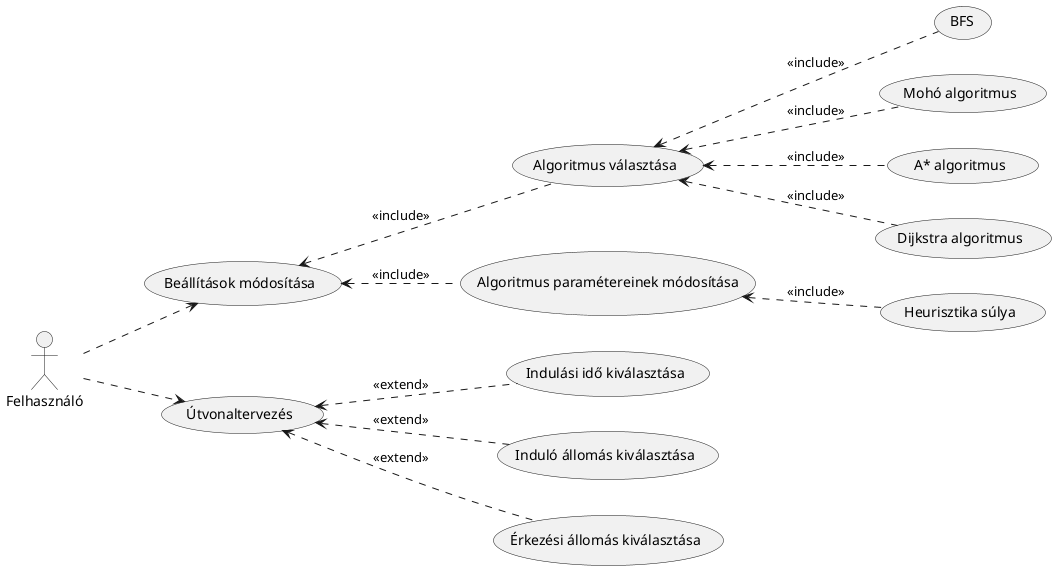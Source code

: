 ' java -jar C:\ProgramData\chocolatey\lib\plantuml\tools\plantuml.jar -picoweb

@startuml usecase
left to right direction
:Felhasználó:

:Felhasználó: ..> (Beállítások módosítása)

(Beállítások módosítása) <.. (Algoritmus választása) : <<include>>
(Algoritmus választása) <.. (BFS) : <<include>>
(Algoritmus választása) <.. (Mohó algoritmus) : <<include>>
(Algoritmus választása) <.. (A* algoritmus) : <<include>>
(Algoritmus választása) <.. (Dijkstra algoritmus) : <<include>>

(Beállítások módosítása) <.. (Algoritmus paramétereinek módosítása) : <<include>>
(Algoritmus paramétereinek módosítása) <.. (Heurisztika súlya) : <<include>>

:Felhasználó: ..> (Útvonaltervezés)
(Útvonaltervezés) <.. (Indulási idő kiválasztása) : <<extend>>
(Útvonaltervezés) <.. (Induló állomás kiválasztása) : <<extend>>
(Útvonaltervezés) <.. (Érkezési állomás kiválasztása) : <<extend>>

@enduml
